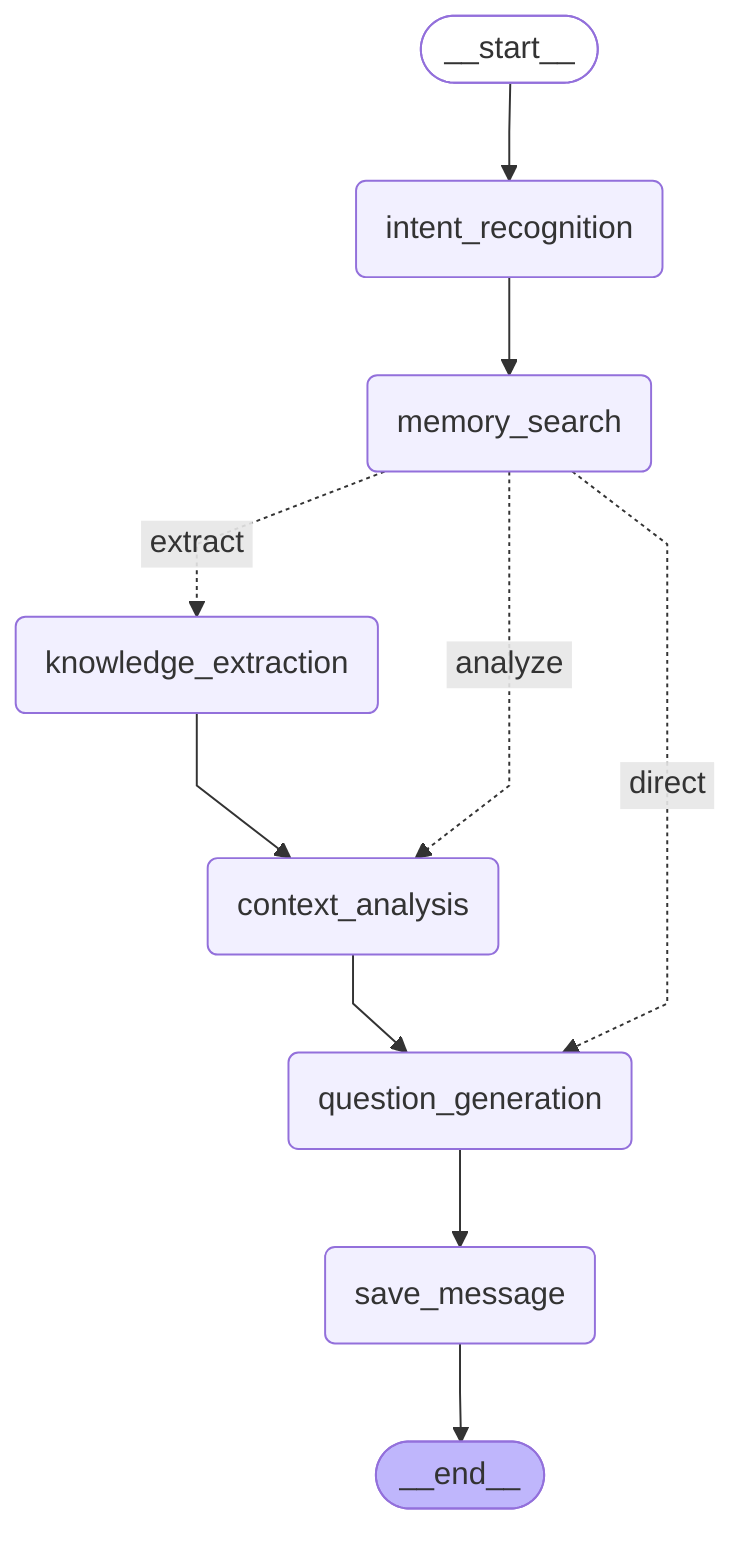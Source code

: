 ---
config:
  flowchart:
    curve: linear
---
graph TD;
	__start__([<p>__start__</p>]):::first
	intent_recognition(intent_recognition)
	memory_search(memory_search)
	knowledge_extraction(knowledge_extraction)
	context_analysis(context_analysis)
	question_generation(question_generation)
	save_message(save_message)
	__end__([<p>__end__</p>]):::last
	__start__ --> intent_recognition;
	context_analysis --> question_generation;
	intent_recognition --> memory_search;
	knowledge_extraction --> context_analysis;
	question_generation --> save_message;
	save_message --> __end__;
	memory_search -. &nbsp;extract&nbsp; .-> knowledge_extraction;
	memory_search -. &nbsp;analyze&nbsp; .-> context_analysis;
	memory_search -. &nbsp;direct&nbsp; .-> question_generation;
	classDef default fill:#f2f0ff,line-height:1.2
	classDef first fill-opacity:0
	classDef last fill:#bfb6fc